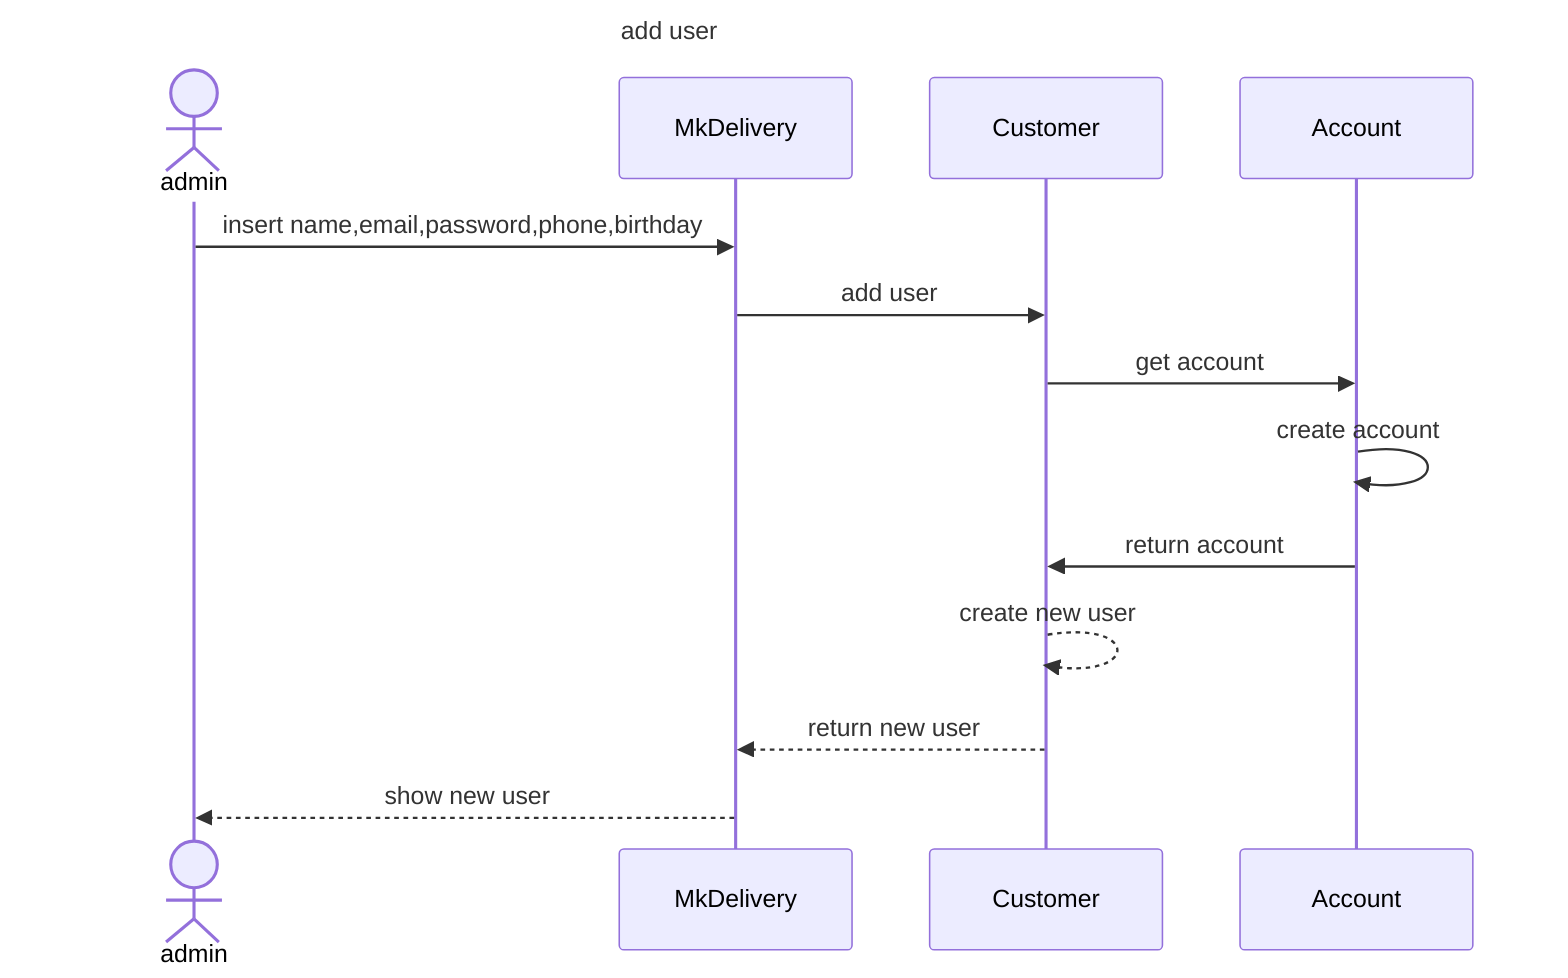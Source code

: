 sequenceDiagram
    title add user
    actor admin
    participant MkDelivery
    participant Customer
    participant Account
    admin ->> MkDelivery: insert name,email,password,phone,birthday
    MkDelivery ->> Customer:add user
    Customer ->> Account: get account
    Account ->> Account : create account 
    Account ->> Customer : return account 
    Customer -->> Customer : create new user
    Customer -->> MkDelivery: return new user
    MkDelivery -->> admin: show new user